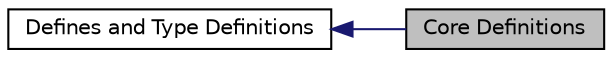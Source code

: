 digraph "Core Definitions"
{
  edge [fontname="Helvetica",fontsize="10",labelfontname="Helvetica",labelfontsize="10"];
  node [fontname="Helvetica",fontsize="10",shape=record];
  rankdir=LR;
  Node0 [label="Core Definitions",height=0.2,width=0.4,color="black", fillcolor="grey75", style="filled" fontcolor="black"];
  Node1 [label="Defines and Type Definitions",height=0.2,width=0.4,color="black", fillcolor="white", style="filled",URL="$d7/d46/group__CMSIS__core__register.html",tooltip="Type definitions and defines for Cortex-M processor based devices. "];
  Node1->Node0 [shape=plaintext, color="midnightblue", dir="back", style="solid"];
}
